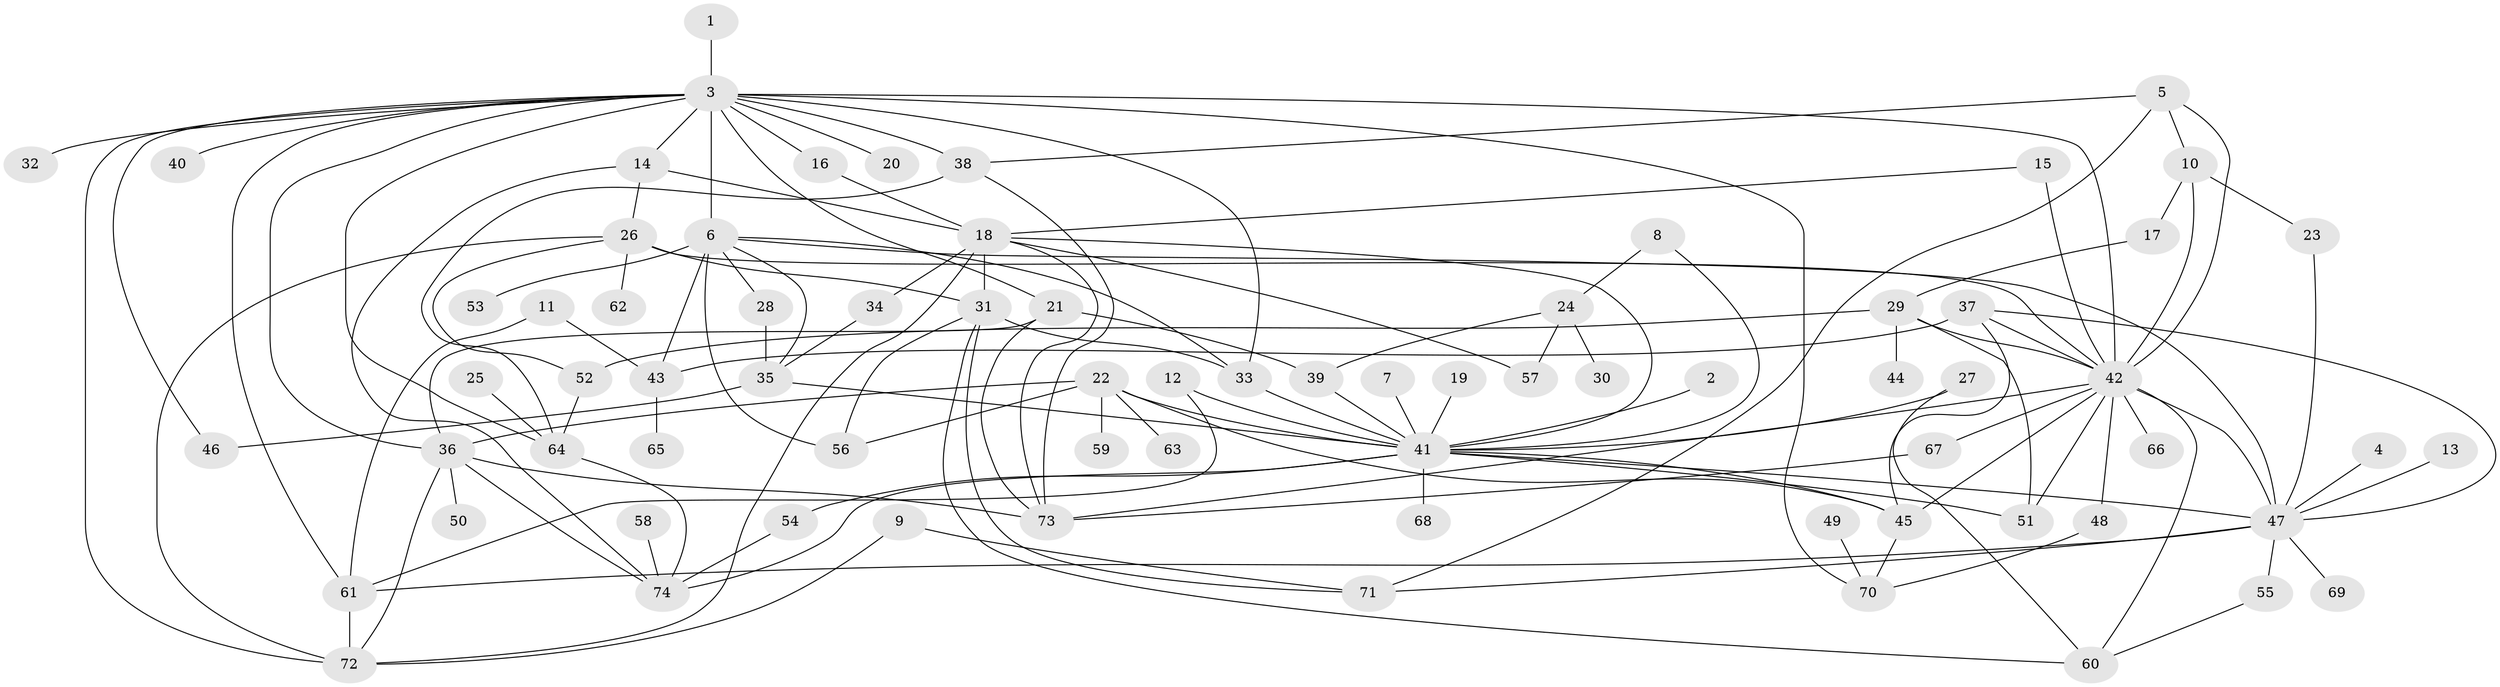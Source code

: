 // original degree distribution, {5: 0.061224489795918366, 18: 0.006802721088435374, 20: 0.006802721088435374, 9: 0.013605442176870748, 7: 0.013605442176870748, 19: 0.006802721088435374, 8: 0.02040816326530612, 10: 0.006802721088435374, 3: 0.11564625850340136, 14: 0.006802721088435374, 1: 0.40816326530612246, 2: 0.24489795918367346, 6: 0.006802721088435374, 4: 0.07482993197278912, 11: 0.006802721088435374}
// Generated by graph-tools (version 1.1) at 2025/01/03/09/25 03:01:47]
// undirected, 74 vertices, 131 edges
graph export_dot {
graph [start="1"]
  node [color=gray90,style=filled];
  1;
  2;
  3;
  4;
  5;
  6;
  7;
  8;
  9;
  10;
  11;
  12;
  13;
  14;
  15;
  16;
  17;
  18;
  19;
  20;
  21;
  22;
  23;
  24;
  25;
  26;
  27;
  28;
  29;
  30;
  31;
  32;
  33;
  34;
  35;
  36;
  37;
  38;
  39;
  40;
  41;
  42;
  43;
  44;
  45;
  46;
  47;
  48;
  49;
  50;
  51;
  52;
  53;
  54;
  55;
  56;
  57;
  58;
  59;
  60;
  61;
  62;
  63;
  64;
  65;
  66;
  67;
  68;
  69;
  70;
  71;
  72;
  73;
  74;
  1 -- 3 [weight=1.0];
  2 -- 41 [weight=1.0];
  3 -- 6 [weight=1.0];
  3 -- 14 [weight=1.0];
  3 -- 16 [weight=1.0];
  3 -- 20 [weight=1.0];
  3 -- 21 [weight=1.0];
  3 -- 32 [weight=1.0];
  3 -- 33 [weight=1.0];
  3 -- 36 [weight=1.0];
  3 -- 38 [weight=2.0];
  3 -- 40 [weight=1.0];
  3 -- 42 [weight=1.0];
  3 -- 46 [weight=1.0];
  3 -- 61 [weight=1.0];
  3 -- 64 [weight=1.0];
  3 -- 70 [weight=1.0];
  3 -- 72 [weight=1.0];
  4 -- 47 [weight=1.0];
  5 -- 10 [weight=1.0];
  5 -- 38 [weight=1.0];
  5 -- 42 [weight=1.0];
  5 -- 71 [weight=1.0];
  6 -- 28 [weight=1.0];
  6 -- 33 [weight=1.0];
  6 -- 35 [weight=1.0];
  6 -- 43 [weight=1.0];
  6 -- 47 [weight=1.0];
  6 -- 53 [weight=1.0];
  6 -- 56 [weight=1.0];
  7 -- 41 [weight=1.0];
  8 -- 24 [weight=1.0];
  8 -- 41 [weight=1.0];
  9 -- 71 [weight=1.0];
  9 -- 72 [weight=1.0];
  10 -- 17 [weight=1.0];
  10 -- 23 [weight=1.0];
  10 -- 42 [weight=1.0];
  11 -- 43 [weight=1.0];
  11 -- 61 [weight=1.0];
  12 -- 41 [weight=1.0];
  12 -- 61 [weight=1.0];
  13 -- 47 [weight=1.0];
  14 -- 18 [weight=1.0];
  14 -- 26 [weight=1.0];
  14 -- 74 [weight=1.0];
  15 -- 18 [weight=1.0];
  15 -- 42 [weight=2.0];
  16 -- 18 [weight=1.0];
  17 -- 29 [weight=1.0];
  18 -- 31 [weight=1.0];
  18 -- 34 [weight=1.0];
  18 -- 41 [weight=1.0];
  18 -- 57 [weight=1.0];
  18 -- 72 [weight=1.0];
  18 -- 73 [weight=1.0];
  19 -- 41 [weight=1.0];
  21 -- 36 [weight=1.0];
  21 -- 39 [weight=1.0];
  21 -- 73 [weight=1.0];
  22 -- 36 [weight=1.0];
  22 -- 41 [weight=1.0];
  22 -- 45 [weight=1.0];
  22 -- 56 [weight=1.0];
  22 -- 59 [weight=1.0];
  22 -- 63 [weight=1.0];
  23 -- 47 [weight=1.0];
  24 -- 30 [weight=1.0];
  24 -- 39 [weight=1.0];
  24 -- 57 [weight=1.0];
  25 -- 64 [weight=1.0];
  26 -- 31 [weight=2.0];
  26 -- 42 [weight=1.0];
  26 -- 52 [weight=1.0];
  26 -- 62 [weight=1.0];
  26 -- 72 [weight=2.0];
  27 -- 41 [weight=1.0];
  27 -- 60 [weight=1.0];
  28 -- 35 [weight=1.0];
  29 -- 42 [weight=1.0];
  29 -- 44 [weight=1.0];
  29 -- 51 [weight=1.0];
  29 -- 52 [weight=1.0];
  31 -- 33 [weight=1.0];
  31 -- 56 [weight=1.0];
  31 -- 60 [weight=1.0];
  31 -- 71 [weight=1.0];
  33 -- 41 [weight=1.0];
  34 -- 35 [weight=1.0];
  35 -- 41 [weight=1.0];
  35 -- 46 [weight=1.0];
  36 -- 50 [weight=1.0];
  36 -- 72 [weight=1.0];
  36 -- 73 [weight=1.0];
  36 -- 74 [weight=1.0];
  37 -- 42 [weight=1.0];
  37 -- 43 [weight=1.0];
  37 -- 45 [weight=1.0];
  37 -- 47 [weight=1.0];
  38 -- 64 [weight=1.0];
  38 -- 73 [weight=1.0];
  39 -- 41 [weight=1.0];
  41 -- 45 [weight=1.0];
  41 -- 47 [weight=1.0];
  41 -- 51 [weight=1.0];
  41 -- 54 [weight=1.0];
  41 -- 68 [weight=1.0];
  41 -- 74 [weight=1.0];
  42 -- 45 [weight=1.0];
  42 -- 47 [weight=1.0];
  42 -- 48 [weight=1.0];
  42 -- 51 [weight=1.0];
  42 -- 60 [weight=1.0];
  42 -- 66 [weight=1.0];
  42 -- 67 [weight=1.0];
  42 -- 73 [weight=1.0];
  43 -- 65 [weight=1.0];
  45 -- 70 [weight=1.0];
  47 -- 55 [weight=1.0];
  47 -- 61 [weight=2.0];
  47 -- 69 [weight=1.0];
  47 -- 71 [weight=1.0];
  48 -- 70 [weight=1.0];
  49 -- 70 [weight=1.0];
  52 -- 64 [weight=1.0];
  54 -- 74 [weight=1.0];
  55 -- 60 [weight=1.0];
  58 -- 74 [weight=1.0];
  61 -- 72 [weight=1.0];
  64 -- 74 [weight=1.0];
  67 -- 73 [weight=1.0];
}
